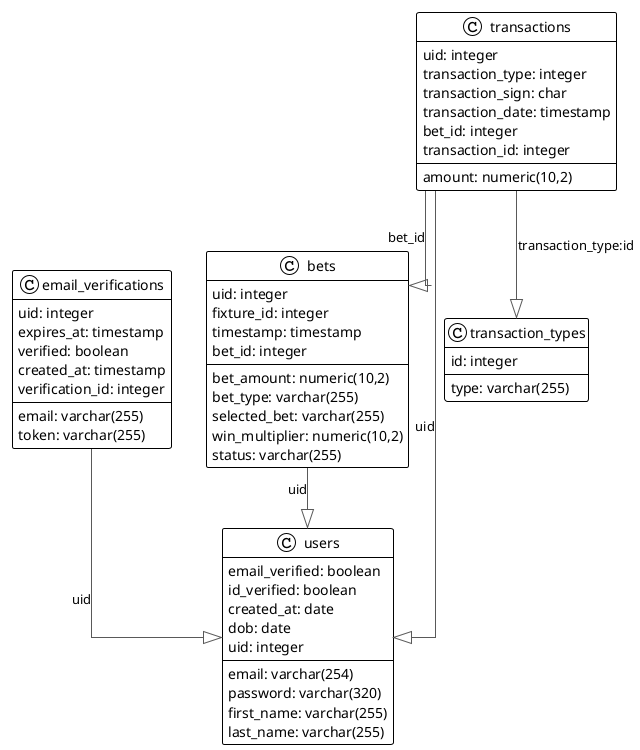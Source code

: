 @startuml

!theme plain
top to bottom direction
skinparam linetype ortho

class bets {
   uid: integer
   fixture_id: integer
   bet_amount: numeric(10,2)
   bet_type: varchar(255)
   selected_bet: varchar(255)
   win_multiplier: numeric(10,2)
   status: varchar(255)
   timestamp: timestamp
   bet_id: integer
}
class email_verifications {
   uid: integer
   email: varchar(255)
   token: varchar(255)
   expires_at: timestamp
   verified: boolean
   created_at: timestamp
   verification_id: integer
}
class transaction_types {
   type: varchar(255)
   id: integer
}
class transactions {
   uid: integer
   amount: numeric(10,2)
   transaction_type: integer
   transaction_sign: char
   transaction_date: timestamp
   bet_id: integer
   transaction_id: integer
}
class users {
   email: varchar(254)
   password: varchar(320)
   email_verified: boolean
   id_verified: boolean
   created_at: date
   dob: date
   first_name: varchar(255)
   last_name: varchar(255)
   uid: integer
}

bets                 -[#595959,plain]-^  users               : "uid"
email_verifications  -[#595959,plain]-^  users               : "uid"
transactions         -[#595959,plain]-^  bets                : "bet_id"
transactions         -[#595959,plain]-^  transaction_types   : "transaction_type:id"
transactions         -[#595959,plain]-^  users               : "uid"
@enduml
